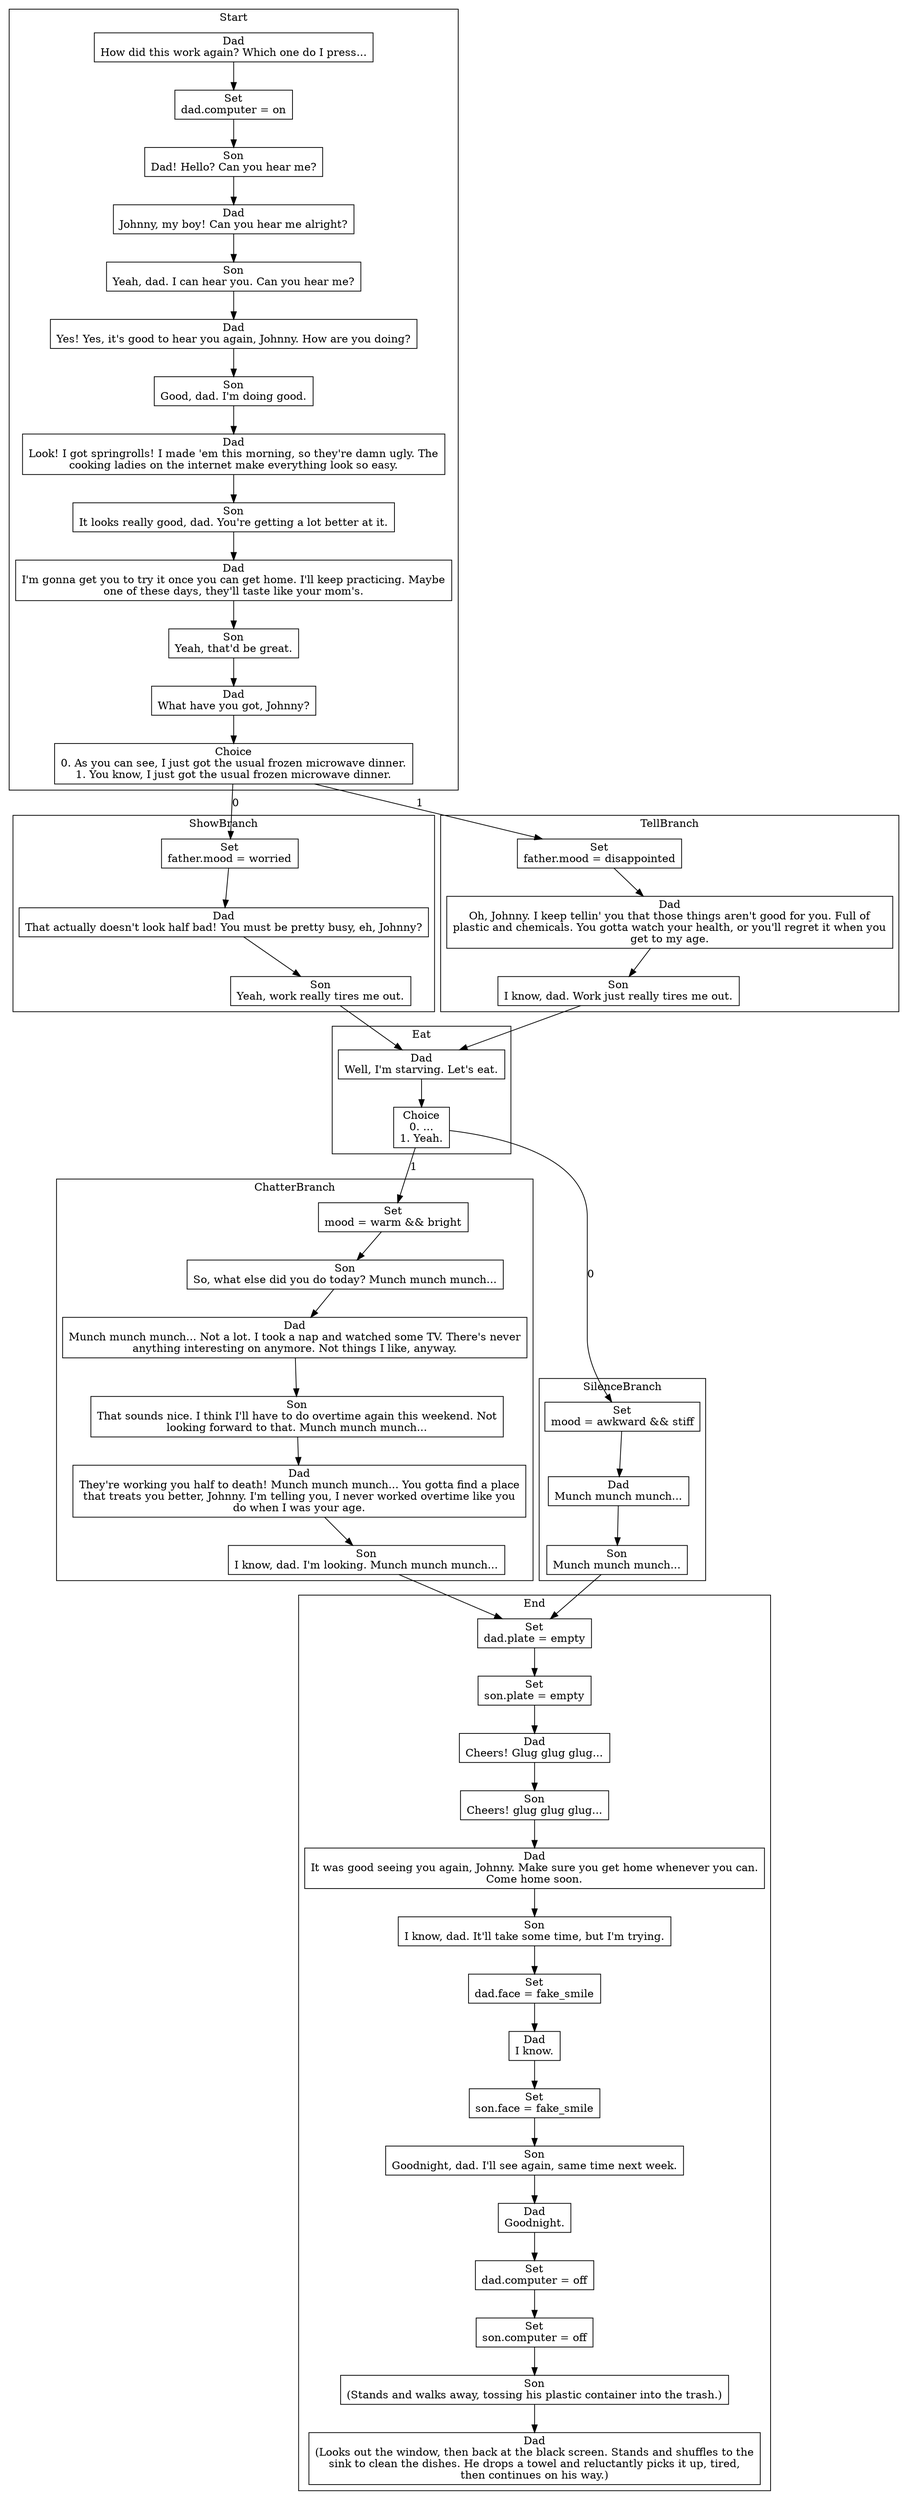 digraph G {
subgraph cluster_0{
label = "Start";
139625665893136 [label="Dad\nHow did this work again? Which one do I press...", shape=box];
139625665893328 [label="Set\ndad.computer = on", shape=box];
139625665892608 [label="Son\nDad! Hello? Can you hear me?", shape=box];
139625665892848 [label="Dad\nJohnny, my boy! Can you hear me alright?", shape=box];
139625665892800 [label="Son\nYeah, dad. I can hear you. Can you hear me?", shape=box];
139625665892944 [label="Dad\nYes! Yes, it's good to hear you again, Johnny. How are you doing?", shape=box];
139625665892992 [label="Son\nGood, dad. I'm doing good.", shape=box];
139625665892656 [label="Dad\nLook! I got springrolls! I made 'em this morning, so they're damn ugly. The
cooking ladies on the internet make everything look so easy.", shape=box];
139625665893952 [label="Son\nIt looks really good, dad. You're getting a lot better at it.", shape=box];
139625665894000 [label="Dad\nI'm gonna get you to try it once you can get home. I'll keep practicing. Maybe
one of these days, they'll taste like your mom's.", shape=box];
139625665894144 [label="Son\nYeah, that'd be great.", shape=box];
139625665894192 [label="Dad\nWhat have you got, Johnny?", shape=box];
139625665894384 [label="Choice\n0. As you can see, I just got the usual frozen microwave dinner.\n1. You know, I just got the usual frozen microwave dinner.", shape=box];
}
subgraph cluster_1{
label = "ShowBranch";
139625665894432 [label="Set\nfather.mood = worried", shape=box];
139625665894624 [label="Dad\nThat actually doesn't look half bad! You must be pretty busy, eh, Johnny?", shape=box];
139625665894864 [label="Son\nYeah, work really tires me out.", shape=box];
}
subgraph cluster_2{
label = "TellBranch";
139625665893568 [label="Set\nfather.mood = disappointed", shape=box];
139625665893664 [label="Dad\nOh, Johnny. I keep tellin' you that those things aren't good for you. Full of
plastic and chemicals. You gotta watch your health, or you'll regret it when you
get to my age.", shape=box];
139625665893760 [label="Son\nI know, dad. Work just really tires me out.", shape=box];
}
subgraph cluster_3{
label = "Eat";
139625665893856 [label="Dad\nWell, I'm starving. Let's eat.", shape=box];
139625665895440 [label="Choice\n0. ...\n1. Yeah.", shape=box];
}
subgraph cluster_4{
label = "SilenceBranch";
139625665895392 [label="Set\nmood = awkward && stiff", shape=box];
139625665895248 [label="Dad\nMunch munch munch...", shape=box];
139625665900656 [label="Son\nMunch munch munch...", shape=box];
}
subgraph cluster_5{
label = "ChatterBranch";
139625665900752 [label="Set\nmood = warm && bright", shape=box];
139625665900848 [label="Son\nSo, what else did you do today? Munch munch munch...", shape=box];
139625665900944 [label="Dad\nMunch munch munch... Not a lot. I took a nap and watched some TV. There's never
anything interesting on anymore. Not things I like, anyway.", shape=box];
139625665901088 [label="Son\nThat sounds nice. I think I'll have to do overtime again this weekend. Not
looking forward to that. Munch munch munch...", shape=box];
139625665901184 [label="Dad\nThey're working you half to death! Munch munch munch... You gotta find a place
that treats you better, Johnny. I'm telling you, I never worked overtime like you
do when I was your age.", shape=box];
139625665901232 [label="Son\nI know, dad. I'm looking. Munch munch munch...", shape=box];
}
subgraph cluster_6{
label = "End";
139625665901328 [label="Set\ndad.plate = empty", shape=box];
139625665901424 [label="Set\nson.plate = empty", shape=box];
139625665901520 [label="Dad\nCheers! Glug glug glug...", shape=box];
139625665901616 [label="Son\nCheers! glug glug glug...", shape=box];
139625665901712 [label="Dad\nIt was good seeing you again, Johnny. Make sure you get home whenever you can.
Come home soon.", shape=box];
139625665901856 [label="Son\nI know, dad. It'll take some time, but I'm trying.", shape=box];
139625665901904 [label="Set\ndad.face = fake_smile", shape=box];
139625665902000 [label="Dad\nI know.", shape=box];
139625665902144 [label="Set\nson.face = fake_smile", shape=box];
139625665902288 [label="Son\nGoodnight, dad. I'll see again, same time next week.", shape=box];
139625665904544 [label="Dad\nGoodnight.", shape=box];
139625665904448 [label="Set\ndad.computer = off", shape=box];
139625665904352 [label="Set\nson.computer = off", shape=box];
139625665904256 [label="Son\n(Stands and walks away, tossing his plastic container into the trash.)", shape=box];
139625665904160 [label="Dad\n(Looks out the window, then back at the black screen. Stands and shuffles to the
sink to clean the dishes. He drops a towel and reluctantly picks it up, tired,
then continues on his way.)", shape=box];
}
139625665893136 -> 139625665893328;
139625665893328 -> 139625665892608;
139625665892608 -> 139625665892848;
139625665892848 -> 139625665892800;
139625665892800 -> 139625665892944;
139625665892944 -> 139625665892992;
139625665892992 -> 139625665892656;
139625665892656 -> 139625665893952;
139625665893952 -> 139625665894000;
139625665894000 -> 139625665894144;
139625665894144 -> 139625665894192;
139625665894192 -> 139625665894384;
139625665894384 -> 139625665894432 [label=0];
139625665894384 -> 139625665893568 [label=1];
139625665894432 -> 139625665894624;
139625665894624 -> 139625665894864;
139625665894864 -> 139625665893856;
139625665893568 -> 139625665893664;
139625665893664 -> 139625665893760;
139625665893760 -> 139625665893856;
139625665893856 -> 139625665895440;
139625665895440 -> 139625665895392 [label=0];
139625665895440 -> 139625665900752 [label=1];
139625665895392 -> 139625665895248;
139625665895248 -> 139625665900656;
139625665900656 -> 139625665901328;
139625665900752 -> 139625665900848;
139625665900848 -> 139625665900944;
139625665900944 -> 139625665901088;
139625665901088 -> 139625665901184;
139625665901184 -> 139625665901232;
139625665901232 -> 139625665901328;
139625665901328 -> 139625665901424;
139625665901424 -> 139625665901520;
139625665901520 -> 139625665901616;
139625665901616 -> 139625665901712;
139625665901712 -> 139625665901856;
139625665901856 -> 139625665901904;
139625665901904 -> 139625665902000;
139625665902000 -> 139625665902144;
139625665902144 -> 139625665902288;
139625665902288 -> 139625665904544;
139625665904544 -> 139625665904448;
139625665904448 -> 139625665904352;
139625665904352 -> 139625665904256;
139625665904256 -> 139625665904160;
}